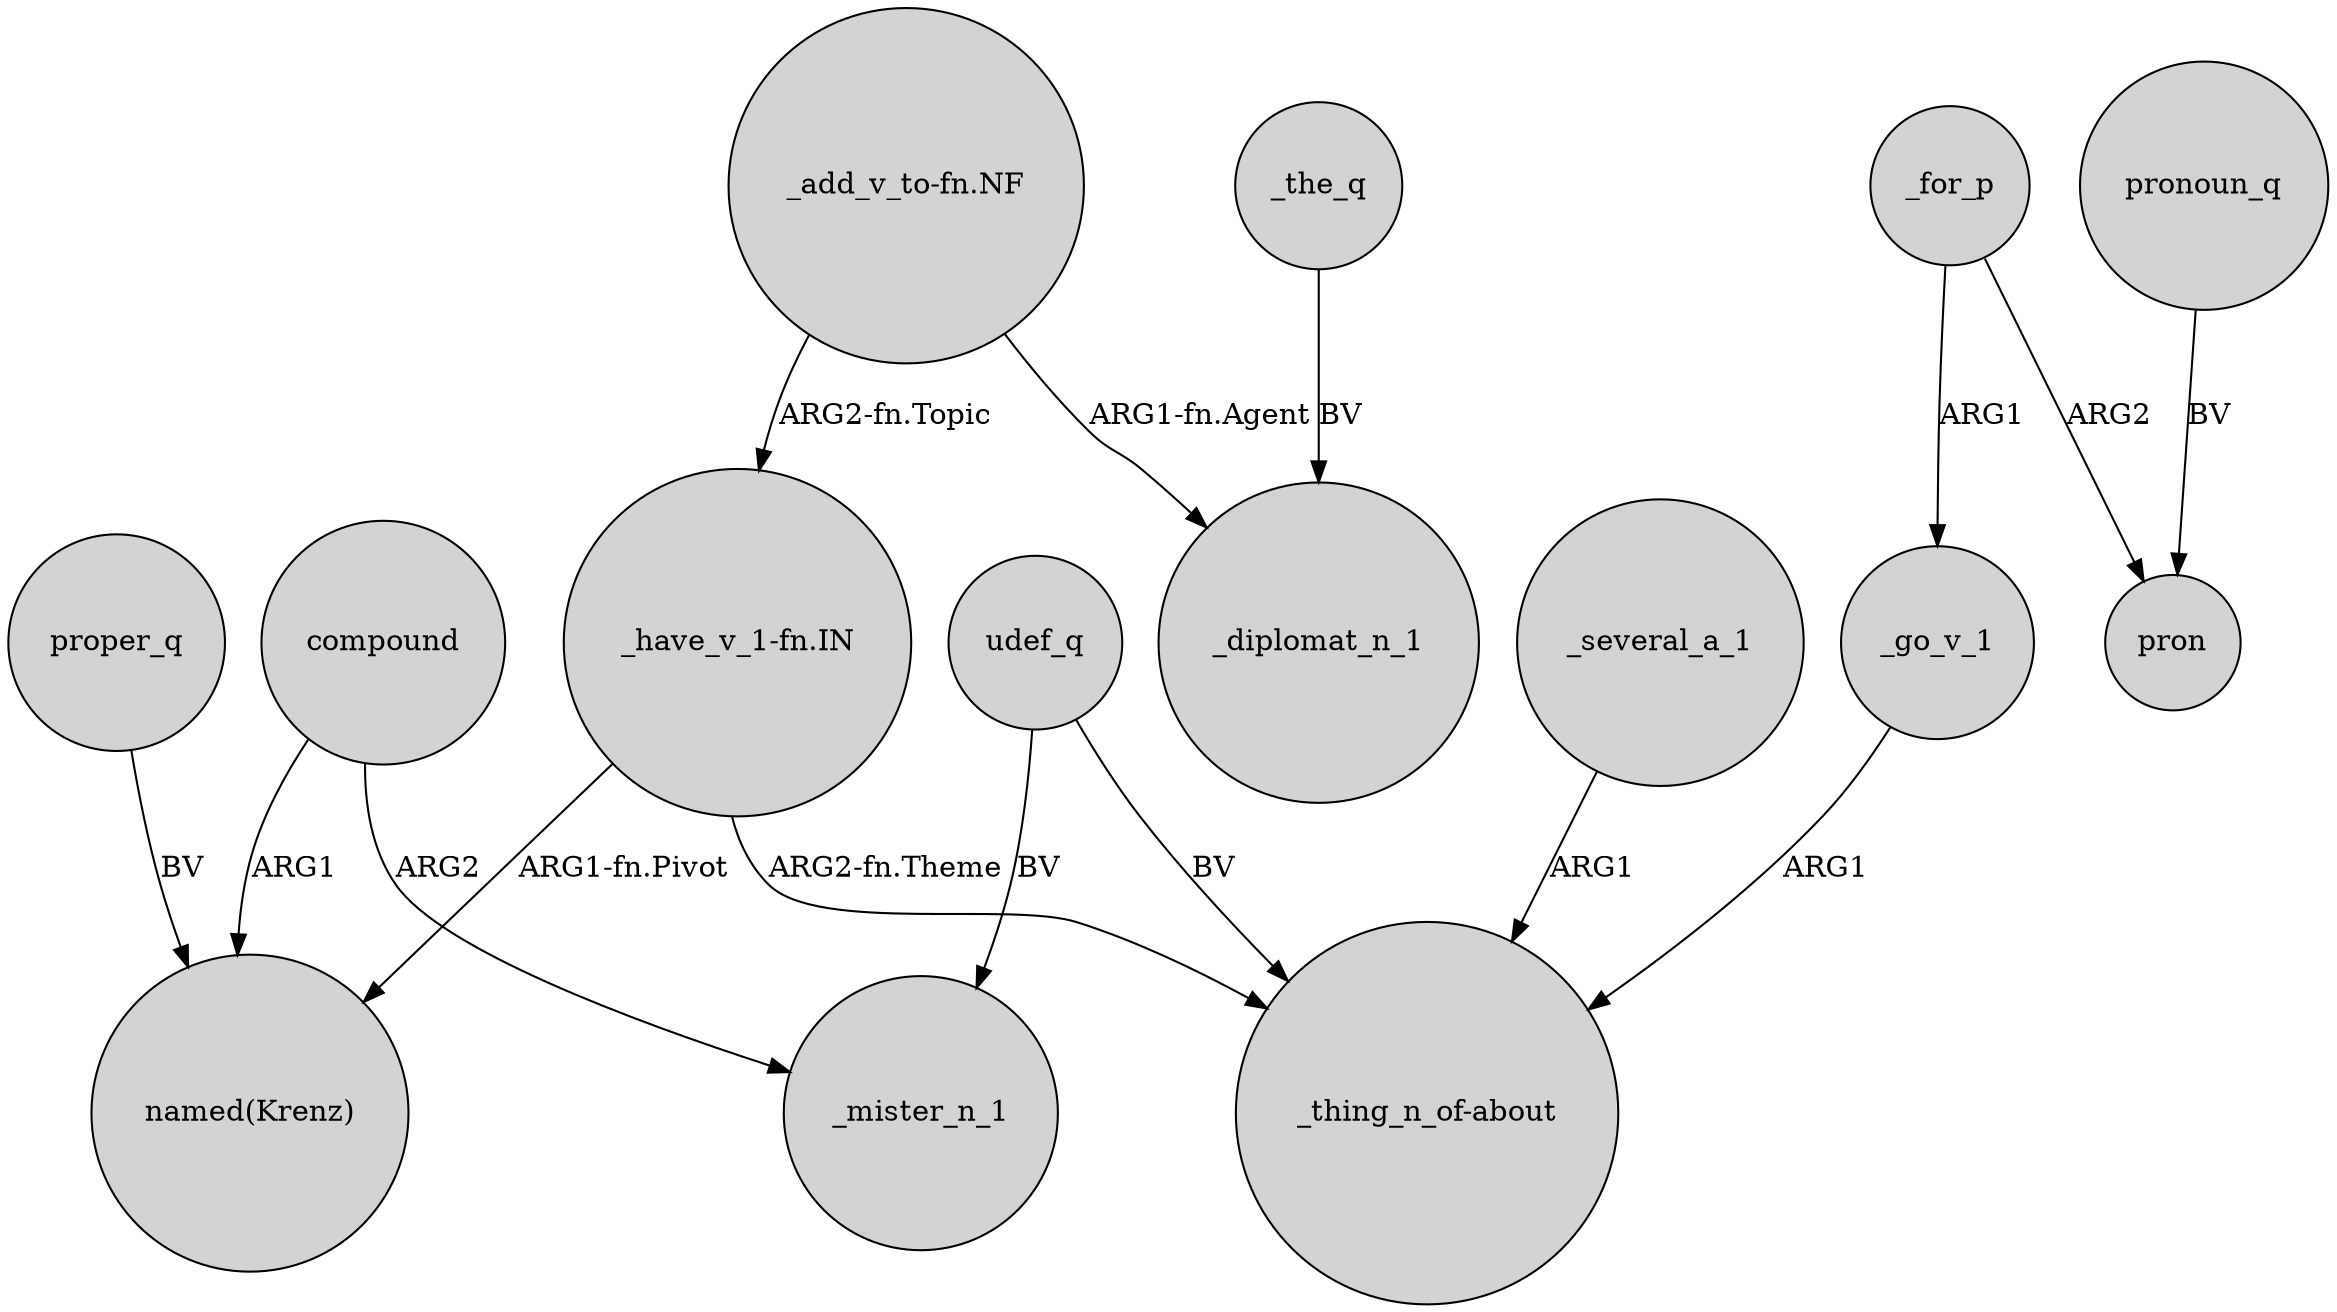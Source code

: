digraph {
	node [shape=circle style=filled]
	proper_q -> "named(Krenz)" [label=BV]
	_the_q -> _diplomat_n_1 [label=BV]
	udef_q -> _mister_n_1 [label=BV]
	udef_q -> "_thing_n_of-about" [label=BV]
	_go_v_1 -> "_thing_n_of-about" [label=ARG1]
	_for_p -> pron [label=ARG2]
	pronoun_q -> pron [label=BV]
	compound -> _mister_n_1 [label=ARG2]
	"_have_v_1-fn.IN" -> "named(Krenz)" [label="ARG1-fn.Pivot"]
	_several_a_1 -> "_thing_n_of-about" [label=ARG1]
	"_have_v_1-fn.IN" -> "_thing_n_of-about" [label="ARG2-fn.Theme"]
	"_add_v_to-fn.NF" -> "_have_v_1-fn.IN" [label="ARG2-fn.Topic"]
	"_add_v_to-fn.NF" -> _diplomat_n_1 [label="ARG1-fn.Agent"]
	_for_p -> _go_v_1 [label=ARG1]
	compound -> "named(Krenz)" [label=ARG1]
}
